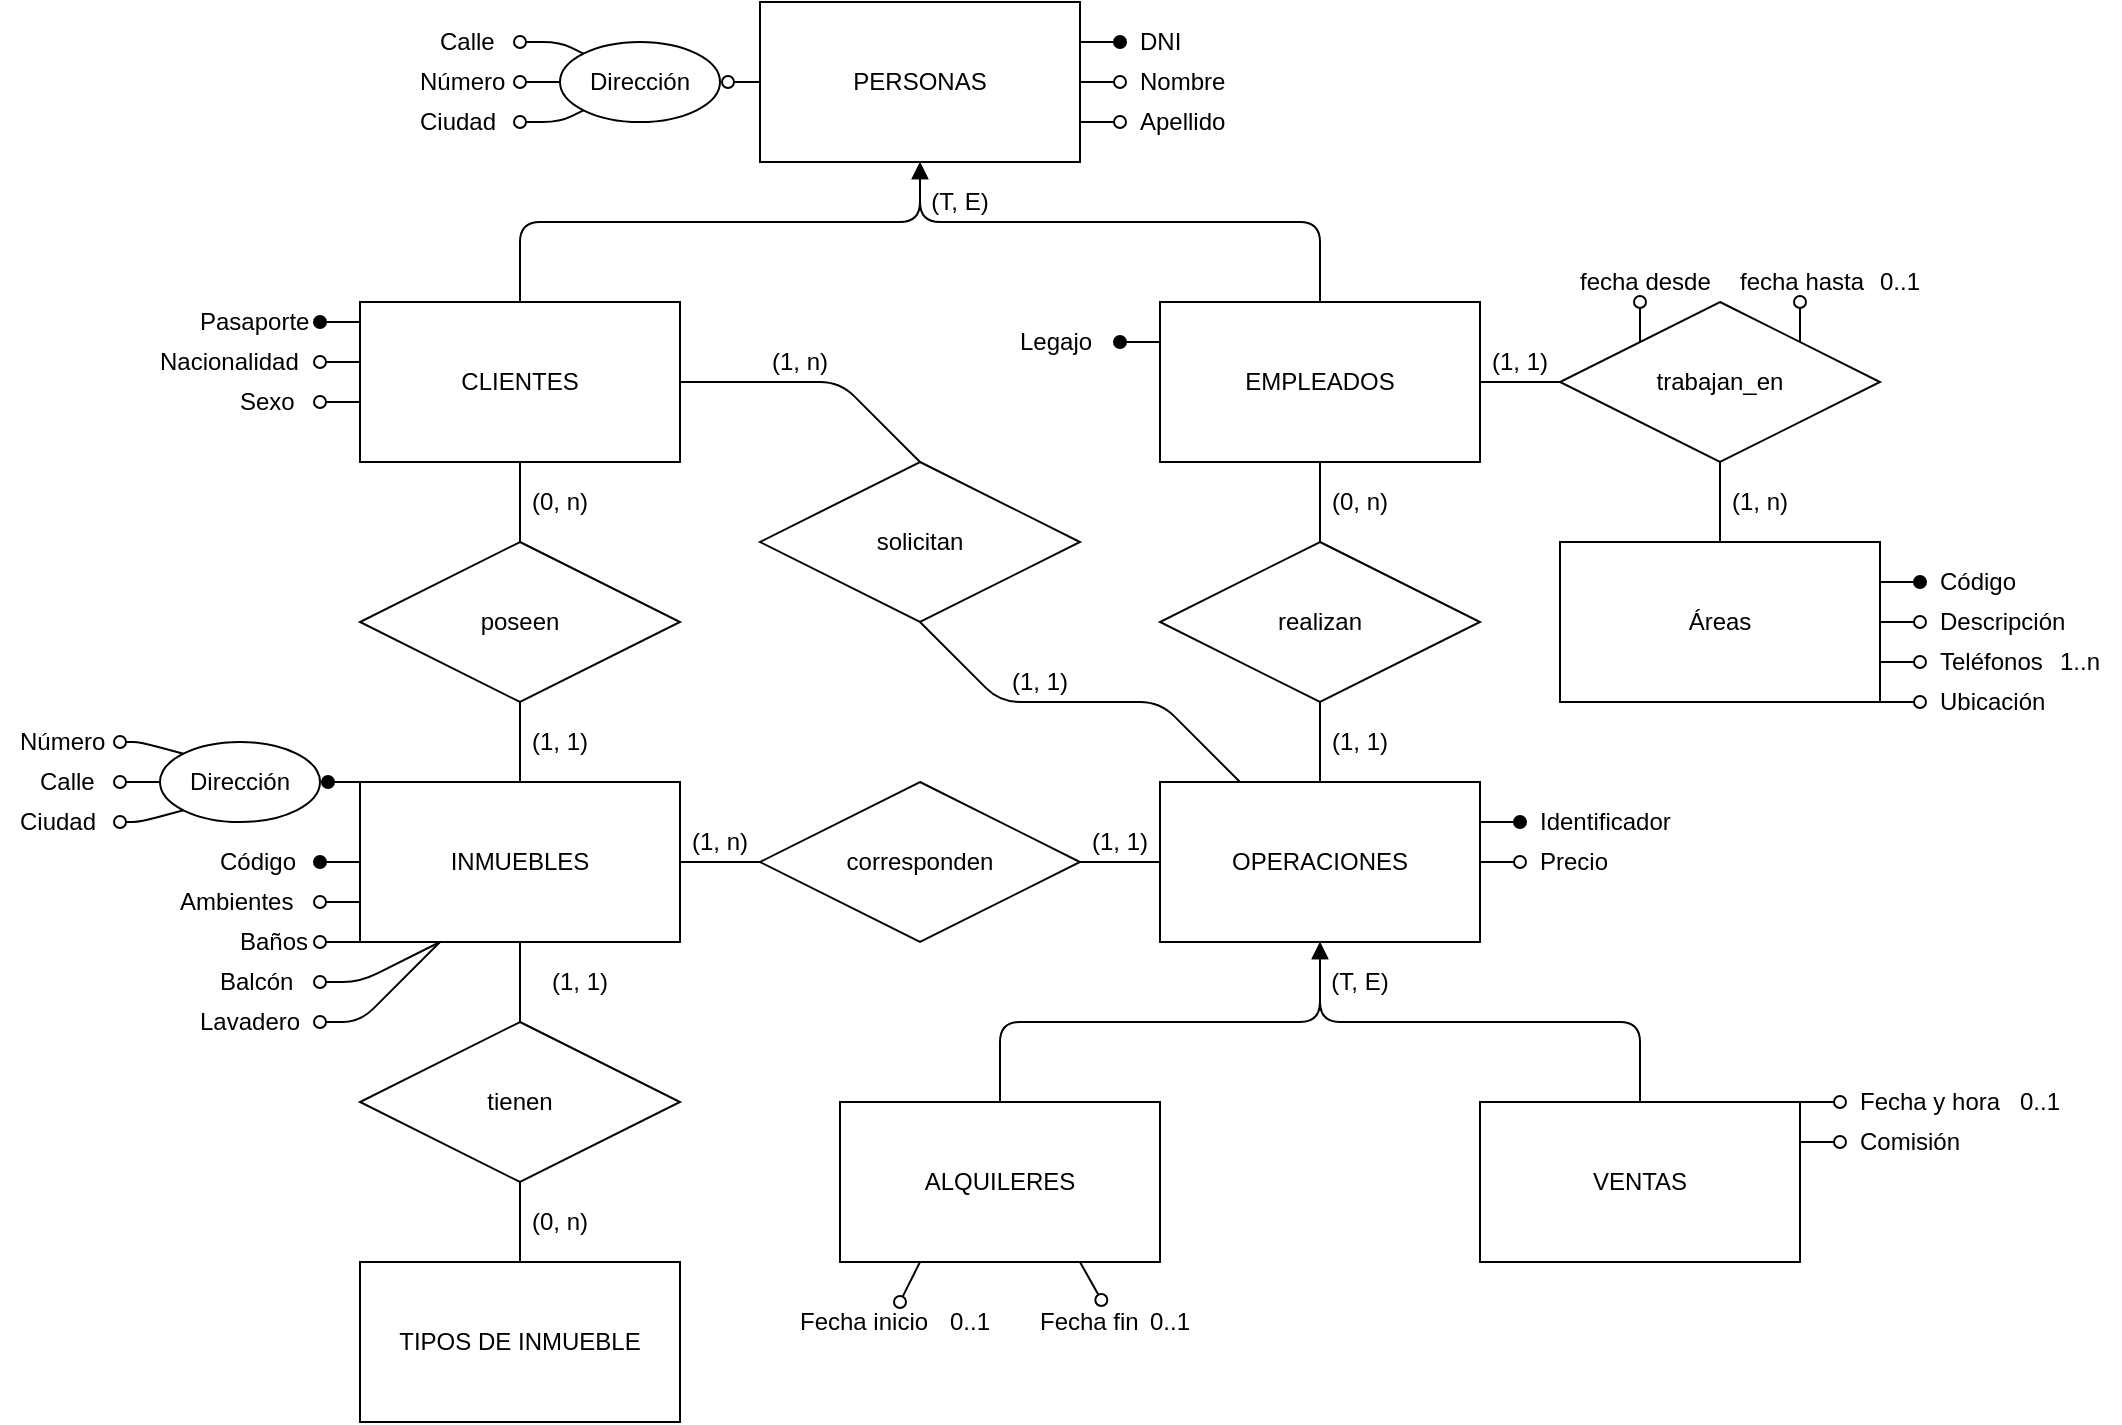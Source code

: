 <mxfile>
    <diagram id="X3y0ZtMushf5yGIk-xHo" name="Página-1">
        <mxGraphModel dx="1382" dy="143" grid="1" gridSize="10" guides="1" tooltips="1" connect="1" arrows="1" fold="1" page="1" pageScale="1" pageWidth="1169" pageHeight="827" math="0" shadow="0">
            <root>
                <mxCell id="0"/>
                <mxCell id="1" parent="0"/>
                <mxCell id="15" style="edgeStyle=none;html=1;entryX=0.5;entryY=1;entryDx=0;entryDy=0;endArrow=block;endFill=1;fontSize=12;exitX=0.5;exitY=0;exitDx=0;exitDy=0;" parent="1" source="5" target="7" edge="1">
                    <mxGeometry relative="1" as="geometry">
                        <Array as="points">
                            <mxPoint x="-880" y="120"/>
                            <mxPoint x="-680" y="120"/>
                        </Array>
                    </mxGeometry>
                </mxCell>
                <mxCell id="16" style="edgeStyle=none;html=1;entryX=0.5;entryY=1;entryDx=0;entryDy=0;endArrow=block;endFill=1;fontSize=12;" parent="1" source="6" target="7" edge="1">
                    <mxGeometry relative="1" as="geometry">
                        <Array as="points">
                            <mxPoint x="-480" y="120"/>
                            <mxPoint x="-680" y="120"/>
                        </Array>
                    </mxGeometry>
                </mxCell>
                <mxCell id="6" value="EMPLEADOS" style="rounded=0;whiteSpace=wrap;html=1;fontSize=12;" parent="1" vertex="1">
                    <mxGeometry x="-560" y="160" width="160" height="80" as="geometry"/>
                </mxCell>
                <mxCell id="7" value="PERSONAS" style="rounded=0;whiteSpace=wrap;html=1;fontSize=12;" parent="1" vertex="1">
                    <mxGeometry x="-760" y="10" width="160" height="80" as="geometry"/>
                </mxCell>
                <mxCell id="8" style="html=1;labelBorderColor=none;strokeWidth=1;endArrow=oval;endFill=1;endSize=6;targetPerimeterSpacing=0;align=left;exitX=1;exitY=0;exitDx=0;exitDy=0;fontSize=12;" parent="1" target="9" edge="1">
                    <mxGeometry relative="1" as="geometry">
                        <mxPoint x="-600" y="30" as="sourcePoint"/>
                    </mxGeometry>
                </mxCell>
                <mxCell id="9" value="DNI" style="text;html=1;strokeColor=none;fillColor=none;align=left;verticalAlign=middle;whiteSpace=wrap;rounded=0;container=0;spacingLeft=8;fontSize=12;" parent="1" vertex="1">
                    <mxGeometry x="-580" y="20" width="40" height="20" as="geometry"/>
                </mxCell>
                <mxCell id="10" style="html=1;labelBorderColor=none;strokeWidth=1;endArrow=oval;endFill=1;endSize=6;targetPerimeterSpacing=0;align=left;exitX=0;exitY=0.25;exitDx=0;exitDy=0;fontSize=12;" parent="1" source="6" target="11" edge="1">
                    <mxGeometry relative="1" as="geometry">
                        <mxPoint x="-412" y="140" as="sourcePoint"/>
                    </mxGeometry>
                </mxCell>
                <mxCell id="11" value="Legajo" style="text;html=1;strokeColor=none;fillColor=none;align=left;verticalAlign=middle;whiteSpace=wrap;rounded=0;container=0;spacingLeft=8;fontSize=12;" parent="1" vertex="1">
                    <mxGeometry x="-640" y="170" width="60" height="20" as="geometry"/>
                </mxCell>
                <mxCell id="12" value="Áreas" style="rounded=0;whiteSpace=wrap;html=1;fontSize=12;" parent="1" vertex="1">
                    <mxGeometry x="-360" y="280" width="160" height="80" as="geometry"/>
                </mxCell>
                <mxCell id="13" style="html=1;labelBorderColor=none;strokeWidth=1;endArrow=oval;endFill=1;endSize=6;targetPerimeterSpacing=0;align=left;exitX=1;exitY=0.25;exitDx=0;exitDy=0;fontSize=12;" parent="1" source="12" target="14" edge="1">
                    <mxGeometry relative="1" as="geometry">
                        <mxPoint x="-252" y="330" as="sourcePoint"/>
                    </mxGeometry>
                </mxCell>
                <mxCell id="14" value="Código" style="text;html=1;strokeColor=none;fillColor=none;align=left;verticalAlign=middle;whiteSpace=wrap;rounded=0;container=0;spacingLeft=8;fontSize=12;" parent="1" vertex="1">
                    <mxGeometry x="-180" y="290" width="60" height="20" as="geometry"/>
                </mxCell>
                <mxCell id="17" value="(T, E)" style="text;html=1;strokeColor=none;fillColor=none;align=center;verticalAlign=middle;whiteSpace=wrap;rounded=0;labelBackgroundColor=none;fontSize=12;fontFamily=Helvetica;" parent="1" vertex="1">
                    <mxGeometry x="-680" y="100" width="40" height="20" as="geometry"/>
                </mxCell>
                <mxCell id="18" value="INMUEBLES" style="rounded=0;whiteSpace=wrap;html=1;fontSize=12;" parent="1" vertex="1">
                    <mxGeometry x="-960" y="400" width="160" height="80" as="geometry"/>
                </mxCell>
                <mxCell id="19" value="OPERACIONES" style="rounded=0;whiteSpace=wrap;html=1;fontSize=12;" parent="1" vertex="1">
                    <mxGeometry x="-560" y="400" width="160" height="80" as="geometry"/>
                </mxCell>
                <mxCell id="331" style="edgeStyle=none;html=1;entryX=0.5;entryY=1;entryDx=0;entryDy=0;endArrow=block;endFill=1;" edge="1" parent="1" source="22" target="19">
                    <mxGeometry relative="1" as="geometry">
                        <Array as="points">
                            <mxPoint x="-320" y="520"/>
                            <mxPoint x="-480" y="520"/>
                        </Array>
                    </mxGeometry>
                </mxCell>
                <mxCell id="22" value="VENTAS" style="rounded=0;whiteSpace=wrap;html=1;fontSize=12;" parent="1" vertex="1">
                    <mxGeometry x="-400" y="560" width="160" height="80" as="geometry"/>
                </mxCell>
                <mxCell id="330" style="edgeStyle=none;html=1;entryX=0.5;entryY=1;entryDx=0;entryDy=0;endArrow=block;endFill=1;" edge="1" parent="1" source="23" target="19">
                    <mxGeometry relative="1" as="geometry">
                        <Array as="points">
                            <mxPoint x="-640" y="520"/>
                            <mxPoint x="-480" y="520"/>
                        </Array>
                    </mxGeometry>
                </mxCell>
                <mxCell id="23" value="ALQUILERES" style="rounded=0;whiteSpace=wrap;html=1;fontSize=12;" parent="1" vertex="1">
                    <mxGeometry x="-720" y="560" width="160" height="80" as="geometry"/>
                </mxCell>
                <mxCell id="26" value="(T, E)" style="text;html=1;strokeColor=none;fillColor=none;align=center;verticalAlign=middle;whiteSpace=wrap;rounded=0;labelBackgroundColor=none;fontSize=12;fontFamily=Helvetica;" parent="1" vertex="1">
                    <mxGeometry x="-480" y="490" width="40" height="20" as="geometry"/>
                </mxCell>
                <mxCell id="27" value="trabajan_en" style="rhombus;whiteSpace=wrap;html=1;fontSize=12;" parent="1" vertex="1">
                    <mxGeometry x="-360" y="160" width="160" height="80" as="geometry"/>
                </mxCell>
                <mxCell id="32" value="" style="edgeStyle=none;html=1;endArrow=none;endFill=0;fontSize=12;entryX=0;entryY=0.5;entryDx=0;entryDy=0;" parent="1" source="6" target="27" edge="1">
                    <mxGeometry relative="1" as="geometry">
                        <mxPoint x="-342" y="210" as="sourcePoint"/>
                        <mxPoint x="-320" y="208.889" as="targetPoint"/>
                    </mxGeometry>
                </mxCell>
                <mxCell id="185" style="edgeStyle=none;shape=connector;rounded=1;html=1;entryX=0.5;entryY=0;entryDx=0;entryDy=0;labelBackgroundColor=default;strokeColor=default;fontFamily=Helvetica;fontSize=12;fontColor=default;startArrow=none;endArrow=none;endFill=0;exitX=0.5;exitY=1;exitDx=0;exitDy=0;" parent="1" source="27" target="12" edge="1">
                    <mxGeometry relative="1" as="geometry">
                        <mxPoint x="-280" y="280" as="sourcePoint"/>
                    </mxGeometry>
                </mxCell>
                <mxCell id="36" style="html=1;labelBorderColor=none;strokeWidth=1;endArrow=oval;endFill=0;endSize=6;targetPerimeterSpacing=0;align=left;exitX=0;exitY=0;exitDx=0;exitDy=0;fontSize=12;" parent="1" source="27" target="37" edge="1">
                    <mxGeometry relative="1" as="geometry">
                        <mxPoint x="-312" y="120" as="sourcePoint"/>
                    </mxGeometry>
                </mxCell>
                <mxCell id="37" value="fecha desde" style="text;html=1;strokeColor=none;fillColor=none;align=left;verticalAlign=middle;whiteSpace=wrap;rounded=0;container=0;spacingLeft=8;fontSize=12;" parent="1" vertex="1">
                    <mxGeometry x="-360" y="140" width="80" height="20" as="geometry"/>
                </mxCell>
                <mxCell id="38" style="html=1;labelBorderColor=none;strokeWidth=1;endArrow=oval;endFill=0;endSize=6;targetPerimeterSpacing=0;align=left;exitX=1;exitY=0;exitDx=0;exitDy=0;fontSize=12;" parent="1" source="27" target="39" edge="1">
                    <mxGeometry relative="1" as="geometry">
                        <mxPoint x="-262" y="110" as="sourcePoint"/>
                    </mxGeometry>
                </mxCell>
                <mxCell id="42" value="" style="group;fontSize=12;" parent="1" vertex="1" connectable="0">
                    <mxGeometry x="-280" y="140" width="110" height="20" as="geometry"/>
                </mxCell>
                <mxCell id="39" value="fecha hasta" style="text;html=1;strokeColor=none;fillColor=none;align=left;verticalAlign=middle;whiteSpace=wrap;rounded=0;container=0;spacingLeft=8;fontSize=12;" parent="42" vertex="1">
                    <mxGeometry width="80" height="20" as="geometry"/>
                </mxCell>
                <mxCell id="40" value="0..1" style="text;html=1;strokeColor=none;fillColor=none;align=center;verticalAlign=middle;whiteSpace=wrap;rounded=0;labelBackgroundColor=none;fontFamily=Helvetica;fontSize=12;container=0;" parent="42" vertex="1">
                    <mxGeometry x="70" width="40" height="20" as="geometry"/>
                </mxCell>
                <mxCell id="45" value="" style="edgeStyle=none;html=1;endArrow=none;endFill=0;startArrow=none;fontSize=12;exitX=0.5;exitY=1;exitDx=0;exitDy=0;" parent="1" source="43" target="18" edge="1">
                    <mxGeometry relative="1" as="geometry">
                        <mxPoint x="-900" y="460" as="sourcePoint"/>
                    </mxGeometry>
                </mxCell>
                <mxCell id="43" value="poseen" style="rhombus;whiteSpace=wrap;html=1;fontSize=12;" parent="1" vertex="1">
                    <mxGeometry x="-960" y="280" width="160" height="80" as="geometry"/>
                </mxCell>
                <mxCell id="46" value="" style="edgeStyle=none;html=1;endArrow=none;endFill=0;fontSize=12;" parent="1" source="5" target="43" edge="1">
                    <mxGeometry relative="1" as="geometry">
                        <mxPoint x="-862" y="240" as="sourcePoint"/>
                        <mxPoint x="-860" y="270" as="targetPoint"/>
                    </mxGeometry>
                </mxCell>
                <mxCell id="52" value="" style="edgeStyle=none;html=1;endArrow=none;endFill=0;startArrow=none;fontSize=12;exitX=0.5;exitY=0;exitDx=0;exitDy=0;" parent="1" source="50" target="6" edge="1">
                    <mxGeometry relative="1" as="geometry">
                        <mxPoint x="-460" y="280" as="sourcePoint"/>
                    </mxGeometry>
                </mxCell>
                <mxCell id="50" value="realizan" style="rhombus;whiteSpace=wrap;html=1;fontSize=12;" parent="1" vertex="1">
                    <mxGeometry x="-560" y="280" width="160" height="80" as="geometry"/>
                </mxCell>
                <mxCell id="59" value="" style="edgeStyle=none;html=1;endArrow=none;endFill=0;startArrow=none;fontSize=12;exitX=0;exitY=0.5;exitDx=0;exitDy=0;entryX=1;entryY=0.5;entryDx=0;entryDy=0;" parent="1" source="57" target="18" edge="1">
                    <mxGeometry relative="1" as="geometry">
                        <mxPoint x="-780" y="440" as="sourcePoint"/>
                        <Array as="points">
                            <mxPoint x="-760" y="440"/>
                        </Array>
                    </mxGeometry>
                </mxCell>
                <mxCell id="57" value="corresponden" style="rhombus;whiteSpace=wrap;html=1;fontSize=12;" parent="1" vertex="1">
                    <mxGeometry x="-760" y="400" width="160" height="80" as="geometry"/>
                </mxCell>
                <mxCell id="60" value="tienen" style="rhombus;whiteSpace=wrap;html=1;fontSize=12;" parent="1" vertex="1">
                    <mxGeometry x="-960" y="520" width="160" height="80" as="geometry"/>
                </mxCell>
                <mxCell id="62" value="" style="edgeStyle=none;html=1;endArrow=none;endFill=0;startArrow=none;fontSize=12;exitX=0.5;exitY=0;exitDx=0;exitDy=0;" parent="1" source="61" target="60" edge="1">
                    <mxGeometry relative="1" as="geometry">
                        <mxPoint x="-890" y="640" as="sourcePoint"/>
                    </mxGeometry>
                </mxCell>
                <mxCell id="61" value="TIPOS DE INMUEBLE" style="rounded=0;whiteSpace=wrap;html=1;fontSize=12;" parent="1" vertex="1">
                    <mxGeometry x="-960" y="640" width="160" height="80" as="geometry"/>
                </mxCell>
                <mxCell id="64" value="" style="edgeStyle=none;html=1;endArrow=none;endFill=0;fontSize=12;entryX=0.5;entryY=0;entryDx=0;entryDy=0;" parent="1" source="18" target="60" edge="1">
                    <mxGeometry relative="1" as="geometry">
                        <mxPoint x="-882" y="480" as="sourcePoint"/>
                        <mxPoint x="-880" y="500.0" as="targetPoint"/>
                    </mxGeometry>
                </mxCell>
                <mxCell id="71" value="" style="edgeStyle=none;html=1;endArrow=none;endFill=0;fontSize=12;entryX=0.5;entryY=0;entryDx=0;entryDy=0;" parent="1" source="50" target="19" edge="1">
                    <mxGeometry relative="1" as="geometry">
                        <mxPoint x="-422" y="410" as="sourcePoint"/>
                        <mxPoint x="-490" y="390" as="targetPoint"/>
                    </mxGeometry>
                </mxCell>
                <mxCell id="72" value="(1, 1)" style="text;html=1;strokeColor=none;fillColor=none;align=center;verticalAlign=middle;whiteSpace=wrap;rounded=0;labelBackgroundColor=none;fontSize=12;" parent="1" vertex="1">
                    <mxGeometry x="-480" y="370" width="40" height="20" as="geometry"/>
                </mxCell>
                <mxCell id="85" value="" style="edgeStyle=none;html=1;endArrow=none;endFill=0;fontSize=12;exitX=0;exitY=0.5;exitDx=0;exitDy=0;entryX=1;entryY=0.5;entryDx=0;entryDy=0;" parent="1" source="19" target="57" edge="1">
                    <mxGeometry relative="1" as="geometry">
                        <mxPoint x="-502" y="530" as="sourcePoint"/>
                        <mxPoint x="-600" y="490" as="targetPoint"/>
                    </mxGeometry>
                </mxCell>
                <mxCell id="86" value="(1, 1)" style="text;html=1;strokeColor=none;fillColor=none;align=center;verticalAlign=middle;whiteSpace=wrap;rounded=0;labelBackgroundColor=none;fontSize=12;" parent="1" vertex="1">
                    <mxGeometry x="-600" y="420" width="40" height="20" as="geometry"/>
                </mxCell>
                <mxCell id="89" value="(1, n)" style="text;html=1;strokeColor=none;fillColor=none;align=center;verticalAlign=middle;whiteSpace=wrap;rounded=0;labelBackgroundColor=none;fontSize=12;" parent="1" vertex="1">
                    <mxGeometry x="-800" y="420" width="40" height="20" as="geometry"/>
                </mxCell>
                <mxCell id="92" style="html=1;labelBorderColor=none;strokeWidth=1;endArrow=oval;endFill=0;endSize=6;targetPerimeterSpacing=0;align=left;exitX=1;exitY=0.25;exitDx=0;exitDy=0;fontSize=12;" parent="1" target="93" edge="1">
                    <mxGeometry relative="1" as="geometry">
                        <mxPoint x="-600" y="50" as="sourcePoint"/>
                    </mxGeometry>
                </mxCell>
                <mxCell id="93" value="Nombre" style="text;html=1;strokeColor=none;fillColor=none;align=left;verticalAlign=middle;whiteSpace=wrap;rounded=0;container=0;spacingLeft=8;fontSize=12;" parent="1" vertex="1">
                    <mxGeometry x="-580" y="40" width="60" height="20" as="geometry"/>
                </mxCell>
                <mxCell id="94" style="html=1;labelBorderColor=none;strokeWidth=1;endArrow=oval;endFill=0;endSize=6;targetPerimeterSpacing=0;align=left;exitX=1;exitY=0.5;exitDx=0;exitDy=0;fontSize=12;" parent="1" target="95" edge="1">
                    <mxGeometry relative="1" as="geometry">
                        <mxPoint x="-600" y="70" as="sourcePoint"/>
                    </mxGeometry>
                </mxCell>
                <mxCell id="95" value="Apellido" style="text;html=1;strokeColor=none;fillColor=none;align=left;verticalAlign=middle;whiteSpace=wrap;rounded=0;container=0;spacingLeft=8;fontSize=12;" parent="1" vertex="1">
                    <mxGeometry x="-580" y="60" width="60" height="20" as="geometry"/>
                </mxCell>
                <mxCell id="96" value="Dirección" style="ellipse;whiteSpace=wrap;html=1;container=0;fontSize=12;" parent="1" vertex="1">
                    <mxGeometry x="-860" y="30" width="80" height="40" as="geometry"/>
                </mxCell>
                <mxCell id="97" style="html=1;labelBorderColor=none;strokeWidth=1;endArrow=circle;endFill=0;endSize=2;targetPerimeterSpacing=0;metaEdit=0;elbow=vertical;startSize=4;exitX=0;exitY=0.5;exitDx=0;exitDy=0;fontSize=12;entryX=1;entryY=0.5;entryDx=0;entryDy=0;" parent="1" source="7" target="96" edge="1">
                    <mxGeometry relative="1" as="geometry">
                        <mxPoint x="-612" y="70" as="sourcePoint"/>
                        <mxPoint x="-750" y="70" as="targetPoint"/>
                    </mxGeometry>
                </mxCell>
                <mxCell id="98" style="html=1;labelBorderColor=none;strokeWidth=1;endArrow=oval;endFill=0;endSize=6;targetPerimeterSpacing=0;align=left;exitX=0;exitY=0;exitDx=0;exitDy=0;fontSize=12;entryX=1;entryY=0.5;entryDx=0;entryDy=0;" parent="1" source="96" target="99" edge="1">
                    <mxGeometry relative="1" as="geometry">
                        <mxPoint x="-972" y="25" as="sourcePoint"/>
                        <Array as="points">
                            <mxPoint x="-860" y="30"/>
                        </Array>
                        <mxPoint x="-950" y="25" as="targetPoint"/>
                    </mxGeometry>
                </mxCell>
                <mxCell id="99" value="Calle" style="text;html=1;strokeColor=none;fillColor=none;align=left;verticalAlign=middle;whiteSpace=wrap;rounded=0;container=0;spacingLeft=8;fontSize=12;" parent="1" vertex="1">
                    <mxGeometry x="-930" y="20" width="50" height="20" as="geometry"/>
                </mxCell>
                <mxCell id="100" style="html=1;labelBorderColor=none;strokeWidth=1;endArrow=oval;endFill=0;endSize=6;targetPerimeterSpacing=0;align=left;exitX=0;exitY=0.5;exitDx=0;exitDy=0;fontSize=12;" parent="1" source="96" target="101" edge="1">
                    <mxGeometry relative="1" as="geometry">
                        <mxPoint x="-962" y="55" as="sourcePoint"/>
                    </mxGeometry>
                </mxCell>
                <mxCell id="101" value="Número" style="text;html=1;strokeColor=none;fillColor=none;align=left;verticalAlign=middle;whiteSpace=wrap;rounded=0;container=0;spacingLeft=8;fontSize=12;" parent="1" vertex="1">
                    <mxGeometry x="-940" y="40" width="60" height="20" as="geometry"/>
                </mxCell>
                <mxCell id="102" style="html=1;labelBorderColor=none;strokeWidth=1;endArrow=oval;endFill=0;endSize=6;targetPerimeterSpacing=0;align=left;exitX=0;exitY=1;exitDx=0;exitDy=0;fontSize=12;entryX=1;entryY=0.5;entryDx=0;entryDy=0;" parent="1" source="96" target="103" edge="1">
                    <mxGeometry relative="1" as="geometry">
                        <mxPoint x="-972" y="65" as="sourcePoint"/>
                        <Array as="points">
                            <mxPoint x="-860" y="70"/>
                        </Array>
                        <mxPoint x="-870" y="70" as="targetPoint"/>
                    </mxGeometry>
                </mxCell>
                <mxCell id="103" value="Ciudad" style="text;html=1;strokeColor=none;fillColor=none;align=left;verticalAlign=middle;whiteSpace=wrap;rounded=0;container=0;spacingLeft=8;fontSize=12;" parent="1" vertex="1">
                    <mxGeometry x="-940" y="60" width="60" height="20" as="geometry"/>
                </mxCell>
                <mxCell id="109" style="html=1;labelBorderColor=none;strokeWidth=1;endArrow=oval;endFill=0;endSize=6;targetPerimeterSpacing=0;align=left;exitX=1;exitY=0.5;exitDx=0;exitDy=0;fontSize=12;" parent="1" source="12" target="110" edge="1">
                    <mxGeometry relative="1" as="geometry">
                        <mxPoint x="-62" y="330" as="sourcePoint"/>
                    </mxGeometry>
                </mxCell>
                <mxCell id="110" value="Descripción" style="text;html=1;strokeColor=none;fillColor=none;align=left;verticalAlign=middle;whiteSpace=wrap;rounded=0;container=0;spacingLeft=8;fontSize=12;" parent="1" vertex="1">
                    <mxGeometry x="-180" y="310" width="80" height="20" as="geometry"/>
                </mxCell>
                <mxCell id="111" style="html=1;labelBorderColor=none;strokeWidth=1;endArrow=oval;endFill=0;endSize=6;targetPerimeterSpacing=0;align=left;exitX=1;exitY=0.75;exitDx=0;exitDy=0;fontSize=12;" parent="1" source="12" target="112" edge="1">
                    <mxGeometry relative="1" as="geometry">
                        <mxPoint x="-242" y="350" as="sourcePoint"/>
                    </mxGeometry>
                </mxCell>
                <mxCell id="112" value="Teléfonos" style="text;html=1;strokeColor=none;fillColor=none;align=left;verticalAlign=middle;whiteSpace=wrap;rounded=0;container=0;spacingLeft=8;fontSize=12;" parent="1" vertex="1">
                    <mxGeometry x="-180" y="330" width="80" height="20" as="geometry"/>
                </mxCell>
                <mxCell id="113" style="html=1;labelBorderColor=none;strokeWidth=1;endArrow=oval;endFill=0;endSize=6;targetPerimeterSpacing=0;align=left;exitX=1;exitY=1;exitDx=0;exitDy=0;fontSize=12;" parent="1" source="12" target="114" edge="1">
                    <mxGeometry relative="1" as="geometry">
                        <mxPoint x="-202" y="410" as="sourcePoint"/>
                    </mxGeometry>
                </mxCell>
                <mxCell id="114" value="Ubicación" style="text;html=1;strokeColor=none;fillColor=none;align=left;verticalAlign=middle;whiteSpace=wrap;rounded=0;container=0;spacingLeft=8;fontSize=12;" parent="1" vertex="1">
                    <mxGeometry x="-180" y="350" width="80" height="20" as="geometry"/>
                </mxCell>
                <mxCell id="128" value="Dirección" style="ellipse;whiteSpace=wrap;html=1;container=0;fontSize=12;" parent="1" vertex="1">
                    <mxGeometry x="-1060" y="380" width="80" height="40" as="geometry"/>
                </mxCell>
                <mxCell id="129" style="html=1;labelBorderColor=none;strokeWidth=1;endArrow=circle;endFill=1;endSize=2;targetPerimeterSpacing=0;metaEdit=0;entryX=1;entryY=0.5;entryDx=0;entryDy=0;elbow=vertical;startSize=4;exitX=0;exitY=0;exitDx=0;exitDy=0;fontSize=12;" parent="1" source="18" target="128" edge="1">
                    <mxGeometry relative="1" as="geometry">
                        <mxPoint x="-1169" y="449" as="sourcePoint"/>
                        <mxPoint x="-1147.365" y="459" as="targetPoint"/>
                    </mxGeometry>
                </mxCell>
                <mxCell id="130" style="html=1;labelBorderColor=none;strokeWidth=1;endArrow=oval;endFill=1;endSize=6;targetPerimeterSpacing=0;align=left;exitX=0;exitY=0.5;exitDx=0;exitDy=0;fontSize=12;" parent="1" source="18" target="131" edge="1">
                    <mxGeometry relative="1" as="geometry">
                        <mxPoint x="-1155" y="459" as="sourcePoint"/>
                    </mxGeometry>
                </mxCell>
                <mxCell id="131" value="Código" style="text;html=1;strokeColor=none;fillColor=none;align=left;verticalAlign=middle;whiteSpace=wrap;rounded=0;container=0;spacingLeft=8;fontSize=12;" parent="1" vertex="1">
                    <mxGeometry x="-1040" y="430" width="60" height="20" as="geometry"/>
                </mxCell>
                <mxCell id="132" style="html=1;labelBorderColor=none;strokeWidth=1;endArrow=oval;endFill=0;endSize=6;targetPerimeterSpacing=0;align=left;exitX=0.25;exitY=1;exitDx=0;exitDy=0;fontSize=12;" parent="1" source="18" target="133" edge="1">
                    <mxGeometry relative="1" as="geometry">
                        <mxPoint x="-1122" y="460" as="sourcePoint"/>
                        <Array as="points">
                            <mxPoint x="-960" y="500"/>
                        </Array>
                    </mxGeometry>
                </mxCell>
                <mxCell id="133" value="Balcón" style="text;html=1;strokeColor=none;fillColor=none;align=left;verticalAlign=middle;whiteSpace=wrap;rounded=0;container=0;spacingLeft=8;fontSize=12;" parent="1" vertex="1">
                    <mxGeometry x="-1040" y="490" width="60" height="20" as="geometry"/>
                </mxCell>
                <mxCell id="134" style="html=1;labelBorderColor=none;strokeWidth=1;endArrow=oval;endFill=0;endSize=6;targetPerimeterSpacing=0;align=left;exitX=0;exitY=0.75;exitDx=0;exitDy=0;fontSize=12;" parent="1" source="18" target="135" edge="1">
                    <mxGeometry relative="1" as="geometry">
                        <mxPoint x="-1102" y="460" as="sourcePoint"/>
                    </mxGeometry>
                </mxCell>
                <mxCell id="135" value="Ambientes" style="text;html=1;strokeColor=none;fillColor=none;align=left;verticalAlign=middle;whiteSpace=wrap;rounded=0;container=0;spacingLeft=8;fontSize=12;" parent="1" vertex="1">
                    <mxGeometry x="-1060" y="450" width="80" height="20" as="geometry"/>
                </mxCell>
                <mxCell id="136" style="html=1;labelBorderColor=none;strokeWidth=1;endArrow=oval;endFill=0;endSize=6;targetPerimeterSpacing=0;align=left;exitX=0.25;exitY=1;exitDx=0;exitDy=0;entryX=1;entryY=0.5;entryDx=0;entryDy=0;fontSize=12;" parent="1" source="18" target="137" edge="1">
                    <mxGeometry relative="1" as="geometry">
                        <mxPoint x="-1122" y="510" as="sourcePoint"/>
                        <Array as="points">
                            <mxPoint x="-960" y="520"/>
                        </Array>
                    </mxGeometry>
                </mxCell>
                <mxCell id="137" value="Lavadero" style="text;html=1;strokeColor=none;fillColor=none;align=left;verticalAlign=middle;whiteSpace=wrap;rounded=0;container=0;spacingLeft=8;fontSize=12;" parent="1" vertex="1">
                    <mxGeometry x="-1050" y="510" width="70" height="20" as="geometry"/>
                </mxCell>
                <mxCell id="140" style="html=1;labelBorderColor=none;strokeWidth=1;endArrow=oval;endFill=0;endSize=6;targetPerimeterSpacing=0;align=left;rounded=1;labelBackgroundColor=default;strokeColor=default;fontFamily=Helvetica;fontSize=12;fontColor=default;shape=connector;exitX=0;exitY=1;exitDx=0;exitDy=0;" parent="1" source="18" target="141" edge="1">
                    <mxGeometry relative="1" as="geometry">
                        <mxPoint x="-1169" y="480" as="sourcePoint"/>
                    </mxGeometry>
                </mxCell>
                <mxCell id="141" value="Baños" style="text;html=1;strokeColor=none;fillColor=none;align=left;verticalAlign=middle;whiteSpace=wrap;rounded=0;container=0;spacingLeft=8;fontFamily=Helvetica;fontSize=12;fontColor=default;" parent="1" vertex="1">
                    <mxGeometry x="-1030" y="470" width="50" height="20" as="geometry"/>
                </mxCell>
                <mxCell id="149" style="html=1;labelBorderColor=none;strokeWidth=1;endArrow=oval;endFill=0;endSize=6;targetPerimeterSpacing=0;align=left;rounded=1;labelBackgroundColor=default;strokeColor=default;fontFamily=Helvetica;fontSize=12;fontColor=default;shape=connector;exitX=0;exitY=0;exitDx=0;exitDy=0;" parent="1" source="128" target="150" edge="1">
                    <mxGeometry relative="1" as="geometry">
                        <mxPoint x="-1202" y="390" as="sourcePoint"/>
                        <Array as="points">
                            <mxPoint x="-1070" y="380"/>
                        </Array>
                    </mxGeometry>
                </mxCell>
                <mxCell id="150" value="Número" style="text;html=1;strokeColor=none;fillColor=none;align=left;verticalAlign=middle;whiteSpace=wrap;rounded=0;container=0;spacingLeft=8;fontFamily=Helvetica;fontSize=12;fontColor=default;" parent="1" vertex="1">
                    <mxGeometry x="-1140" y="370" width="60" height="20" as="geometry"/>
                </mxCell>
                <mxCell id="151" style="html=1;labelBorderColor=none;strokeWidth=1;endArrow=oval;endFill=0;endSize=6;targetPerimeterSpacing=0;align=left;rounded=1;labelBackgroundColor=default;strokeColor=default;fontFamily=Helvetica;fontSize=12;fontColor=default;shape=connector;exitX=0;exitY=0.5;exitDx=0;exitDy=0;" parent="1" source="128" target="152" edge="1">
                    <mxGeometry relative="1" as="geometry">
                        <mxPoint x="-1145" y="390" as="sourcePoint"/>
                    </mxGeometry>
                </mxCell>
                <mxCell id="152" value="Calle" style="text;html=1;strokeColor=none;fillColor=none;align=left;verticalAlign=middle;whiteSpace=wrap;rounded=0;container=0;spacingLeft=8;fontFamily=Helvetica;fontSize=12;fontColor=default;" parent="1" vertex="1">
                    <mxGeometry x="-1130" y="390" width="50" height="20" as="geometry"/>
                </mxCell>
                <mxCell id="153" style="html=1;labelBorderColor=none;strokeWidth=1;endArrow=oval;endFill=0;endSize=6;targetPerimeterSpacing=0;align=left;rounded=1;labelBackgroundColor=default;strokeColor=default;fontFamily=Helvetica;fontSize=12;fontColor=default;shape=connector;exitX=0;exitY=1;exitDx=0;exitDy=0;" parent="1" source="128" target="154" edge="1">
                    <mxGeometry relative="1" as="geometry">
                        <mxPoint x="-1169" y="360" as="sourcePoint"/>
                        <Array as="points">
                            <mxPoint x="-1070" y="420"/>
                        </Array>
                    </mxGeometry>
                </mxCell>
                <mxCell id="154" value="Ciudad" style="text;html=1;strokeColor=none;fillColor=none;align=left;verticalAlign=middle;whiteSpace=wrap;rounded=0;container=0;spacingLeft=8;fontFamily=Helvetica;fontSize=12;fontColor=default;" parent="1" vertex="1">
                    <mxGeometry x="-1140" y="410" width="60" height="20" as="geometry"/>
                </mxCell>
                <mxCell id="155" style="html=1;labelBorderColor=none;strokeWidth=1;endArrow=oval;endFill=0;endSize=6;targetPerimeterSpacing=0;align=left;rounded=1;labelBackgroundColor=default;strokeColor=default;fontFamily=Helvetica;fontSize=12;fontColor=default;shape=connector;exitX=0.25;exitY=1;exitDx=0;exitDy=0;entryX=0.75;entryY=0;entryDx=0;entryDy=0;" parent="1" source="23" target="156" edge="1">
                    <mxGeometry relative="1" as="geometry">
                        <mxPoint x="-775" y="530" as="sourcePoint"/>
                    </mxGeometry>
                </mxCell>
                <mxCell id="157" style="html=1;labelBorderColor=none;strokeWidth=1;endArrow=oval;endFill=0;endSize=6;targetPerimeterSpacing=0;align=left;rounded=1;labelBackgroundColor=default;strokeColor=default;fontFamily=Helvetica;fontSize=12;fontColor=default;shape=connector;exitX=0.75;exitY=1;exitDx=0;exitDy=0;entryX=0.581;entryY=-0.05;entryDx=0;entryDy=0;entryPerimeter=0;" parent="1" source="23" target="158" edge="1">
                    <mxGeometry relative="1" as="geometry">
                        <mxPoint x="-745" y="650" as="sourcePoint"/>
                        <mxPoint x="-605" y="670" as="targetPoint"/>
                    </mxGeometry>
                </mxCell>
                <mxCell id="159" style="html=1;labelBorderColor=none;strokeWidth=1;endArrow=oval;endFill=0;endSize=6;targetPerimeterSpacing=0;align=left;rounded=1;labelBackgroundColor=default;strokeColor=default;fontFamily=Helvetica;fontSize=12;fontColor=default;shape=connector;exitX=1;exitY=0.5;exitDx=0;exitDy=0;" parent="1" source="19" target="160" edge="1">
                    <mxGeometry relative="1" as="geometry">
                        <mxPoint x="-315" y="500" as="sourcePoint"/>
                    </mxGeometry>
                </mxCell>
                <mxCell id="160" value="Precio" style="text;html=1;strokeColor=none;fillColor=none;align=left;verticalAlign=middle;whiteSpace=wrap;rounded=0;container=0;spacingLeft=8;fontFamily=Helvetica;fontSize=12;fontColor=default;" parent="1" vertex="1">
                    <mxGeometry x="-380" y="430" width="60" height="20" as="geometry"/>
                </mxCell>
                <mxCell id="161" style="html=1;labelBorderColor=none;strokeWidth=1;endArrow=oval;endFill=0;endSize=6;targetPerimeterSpacing=0;align=left;rounded=1;labelBackgroundColor=default;strokeColor=default;fontFamily=Helvetica;fontSize=12;fontColor=default;shape=connector;exitX=1;exitY=0;exitDx=0;exitDy=0;" parent="1" source="22" target="162" edge="1">
                    <mxGeometry relative="1" as="geometry">
                        <mxPoint x="-235" y="570" as="sourcePoint"/>
                    </mxGeometry>
                </mxCell>
                <mxCell id="162" value="Fecha y hora" style="text;html=1;strokeColor=none;fillColor=none;align=left;verticalAlign=middle;whiteSpace=wrap;rounded=0;container=0;spacingLeft=8;fontFamily=Helvetica;fontSize=12;fontColor=default;" parent="1" vertex="1">
                    <mxGeometry x="-220" y="550" width="90" height="20" as="geometry"/>
                </mxCell>
                <mxCell id="164" style="html=1;labelBorderColor=none;strokeWidth=1;endArrow=oval;endFill=0;endSize=6;targetPerimeterSpacing=0;align=left;rounded=1;labelBackgroundColor=default;strokeColor=default;fontFamily=Helvetica;fontSize=12;fontColor=default;shape=connector;exitX=1;exitY=0.25;exitDx=0;exitDy=0;" parent="1" source="22" target="165" edge="1">
                    <mxGeometry relative="1" as="geometry">
                        <mxPoint x="-205" y="610" as="sourcePoint"/>
                    </mxGeometry>
                </mxCell>
                <mxCell id="165" value="Comisión" style="text;html=1;strokeColor=none;fillColor=none;align=left;verticalAlign=middle;whiteSpace=wrap;rounded=0;container=0;spacingLeft=8;fontFamily=Helvetica;fontSize=12;fontColor=default;" parent="1" vertex="1">
                    <mxGeometry x="-220" y="570" width="80" height="20" as="geometry"/>
                </mxCell>
                <mxCell id="175" value="" style="group;fontSize=12;" parent="1" vertex="1" connectable="0">
                    <mxGeometry x="-630" y="660" width="90" height="20" as="geometry"/>
                </mxCell>
                <mxCell id="158" value="Fecha fin" style="text;html=1;strokeColor=none;fillColor=none;align=left;verticalAlign=middle;whiteSpace=wrap;rounded=0;container=0;spacingLeft=8;fontFamily=Helvetica;fontSize=12;fontColor=default;" parent="175" vertex="1">
                    <mxGeometry width="70" height="20" as="geometry"/>
                </mxCell>
                <mxCell id="166" value="0..1" style="text;html=1;strokeColor=none;fillColor=none;align=center;verticalAlign=middle;whiteSpace=wrap;rounded=0;labelBackgroundColor=none;fontFamily=Helvetica;fontSize=12;container=0;fontColor=default;" parent="175" vertex="1">
                    <mxGeometry x="60" width="30" height="20" as="geometry"/>
                </mxCell>
                <mxCell id="180" value="" style="group;fontSize=12;" parent="1" vertex="1" connectable="0">
                    <mxGeometry x="-750" y="660" width="110" height="20" as="geometry"/>
                </mxCell>
                <mxCell id="156" value="Fecha inicio&amp;nbsp;" style="text;html=1;strokeColor=none;fillColor=none;align=left;verticalAlign=middle;whiteSpace=wrap;rounded=0;container=0;spacingLeft=8;fontFamily=Helvetica;fontSize=12;fontColor=default;" parent="180" vertex="1">
                    <mxGeometry width="80" height="20" as="geometry"/>
                </mxCell>
                <mxCell id="179" value="0..1" style="text;html=1;strokeColor=none;fillColor=none;align=center;verticalAlign=middle;whiteSpace=wrap;rounded=0;labelBackgroundColor=none;fontFamily=Helvetica;fontSize=12;container=0;fontColor=default;" parent="180" vertex="1">
                    <mxGeometry x="80" width="30" height="20" as="geometry"/>
                </mxCell>
                <mxCell id="181" style="html=1;labelBorderColor=none;strokeWidth=1;endArrow=oval;endFill=1;endSize=6;targetPerimeterSpacing=0;align=left;rounded=1;labelBackgroundColor=default;strokeColor=default;fontFamily=Helvetica;fontSize=12;fontColor=default;shape=connector;exitX=1;exitY=0.25;exitDx=0;exitDy=0;" parent="1" source="19" target="182" edge="1">
                    <mxGeometry relative="1" as="geometry">
                        <mxPoint x="-305" y="520" as="sourcePoint"/>
                    </mxGeometry>
                </mxCell>
                <mxCell id="182" value="Identificador" style="text;html=1;strokeColor=none;fillColor=none;align=left;verticalAlign=middle;whiteSpace=wrap;rounded=0;container=0;spacingLeft=8;fontFamily=Helvetica;fontSize=12;fontColor=default;" parent="1" vertex="1">
                    <mxGeometry x="-380" y="410" width="80" height="20" as="geometry"/>
                </mxCell>
                <mxCell id="184" value="0..1" style="text;html=1;strokeColor=none;fillColor=none;align=center;verticalAlign=middle;whiteSpace=wrap;rounded=0;labelBackgroundColor=none;fontFamily=Helvetica;fontSize=12;container=0;fontColor=default;" parent="1" vertex="1">
                    <mxGeometry x="-140" y="550" width="40" height="20" as="geometry"/>
                </mxCell>
                <mxCell id="312" value="(0, n)" style="text;html=1;strokeColor=none;fillColor=none;align=center;verticalAlign=middle;whiteSpace=wrap;rounded=0;labelBackgroundColor=none;fontSize=12;" vertex="1" parent="1">
                    <mxGeometry x="-880" y="250" width="40" height="20" as="geometry"/>
                </mxCell>
                <mxCell id="313" value="" style="group" vertex="1" connectable="0" parent="1">
                    <mxGeometry x="-1070" y="150" width="270" height="90" as="geometry"/>
                </mxCell>
                <mxCell id="5" value="CLIENTES" style="rounded=0;whiteSpace=wrap;html=1;fontSize=12;" parent="313" vertex="1">
                    <mxGeometry x="110" y="10" width="160" height="80" as="geometry"/>
                </mxCell>
                <mxCell id="116" style="html=1;labelBorderColor=none;strokeWidth=1;endArrow=oval;endFill=0;endSize=6;targetPerimeterSpacing=0;align=left;exitX=0;exitY=0.5;exitDx=0;exitDy=0;fontSize=12;" parent="313" target="117" edge="1">
                    <mxGeometry relative="1" as="geometry">
                        <mxPoint x="110" y="60" as="sourcePoint"/>
                    </mxGeometry>
                </mxCell>
                <mxCell id="117" value="Sexo" style="text;html=1;strokeColor=none;fillColor=none;align=left;verticalAlign=middle;whiteSpace=wrap;rounded=0;container=0;spacingLeft=8;fontSize=12;" parent="313" vertex="1">
                    <mxGeometry x="40" y="50" width="50" height="20" as="geometry"/>
                </mxCell>
                <mxCell id="118" style="html=1;labelBorderColor=none;strokeWidth=1;endArrow=oval;endFill=0;endSize=6;targetPerimeterSpacing=0;align=left;exitX=0;exitY=0.25;exitDx=0;exitDy=0;fontSize=12;" parent="313" target="119" edge="1">
                    <mxGeometry relative="1" as="geometry">
                        <mxPoint x="110" y="40" as="sourcePoint"/>
                    </mxGeometry>
                </mxCell>
                <mxCell id="119" value="Nacionalidad" style="text;html=1;strokeColor=none;fillColor=none;align=left;verticalAlign=middle;whiteSpace=wrap;rounded=0;container=0;spacingLeft=8;fontSize=12;" parent="313" vertex="1">
                    <mxGeometry y="30" width="90" height="20" as="geometry"/>
                </mxCell>
                <mxCell id="120" style="html=1;labelBorderColor=none;strokeWidth=1;endArrow=oval;endFill=1;endSize=6;targetPerimeterSpacing=0;align=left;exitX=0;exitY=0;exitDx=0;exitDy=0;fontSize=12;" parent="313" target="121" edge="1">
                    <mxGeometry relative="1" as="geometry">
                        <mxPoint x="110" y="20" as="sourcePoint"/>
                    </mxGeometry>
                </mxCell>
                <mxCell id="121" value="Pasaporte" style="text;html=1;strokeColor=none;fillColor=none;align=left;verticalAlign=middle;whiteSpace=wrap;rounded=0;container=0;spacingLeft=8;fontSize=12;" parent="313" vertex="1">
                    <mxGeometry x="20" y="10" width="70" height="20" as="geometry"/>
                </mxCell>
                <mxCell id="316" value="(1, 1)" style="text;html=1;strokeColor=none;fillColor=none;align=center;verticalAlign=middle;whiteSpace=wrap;rounded=0;labelBackgroundColor=none;fontSize=12;" vertex="1" parent="1">
                    <mxGeometry x="-880" y="370" width="40" height="20" as="geometry"/>
                </mxCell>
                <mxCell id="319" value="(0, n)" style="text;html=1;strokeColor=none;fillColor=none;align=center;verticalAlign=middle;whiteSpace=wrap;rounded=0;labelBackgroundColor=none;fontSize=12;" vertex="1" parent="1">
                    <mxGeometry x="-480" y="250" width="40" height="20" as="geometry"/>
                </mxCell>
                <mxCell id="321" value="(1, 1)" style="text;html=1;strokeColor=none;fillColor=none;align=center;verticalAlign=middle;whiteSpace=wrap;rounded=0;labelBackgroundColor=none;fontSize=12;" vertex="1" parent="1">
                    <mxGeometry x="-400" y="180" width="40" height="20" as="geometry"/>
                </mxCell>
                <mxCell id="322" value="(1, n)" style="text;html=1;strokeColor=none;fillColor=none;align=center;verticalAlign=middle;whiteSpace=wrap;rounded=0;labelBackgroundColor=none;fontSize=12;" vertex="1" parent="1">
                    <mxGeometry x="-280" y="250" width="40" height="20" as="geometry"/>
                </mxCell>
                <mxCell id="323" value="1..n" style="text;html=1;strokeColor=none;fillColor=none;align=center;verticalAlign=middle;whiteSpace=wrap;rounded=0;labelBackgroundColor=none;fontFamily=Helvetica;fontSize=12;container=0;" vertex="1" parent="1">
                    <mxGeometry x="-120" y="330" width="40" height="20" as="geometry"/>
                </mxCell>
                <mxCell id="324" value="(1, 1)" style="text;html=1;strokeColor=none;fillColor=none;align=center;verticalAlign=middle;whiteSpace=wrap;rounded=0;labelBackgroundColor=none;fontSize=12;" vertex="1" parent="1">
                    <mxGeometry x="-870" y="490" width="40" height="20" as="geometry"/>
                </mxCell>
                <mxCell id="325" value="(0, n)" style="text;html=1;strokeColor=none;fillColor=none;align=center;verticalAlign=middle;whiteSpace=wrap;rounded=0;labelBackgroundColor=none;fontSize=12;" vertex="1" parent="1">
                    <mxGeometry x="-880" y="610" width="40" height="20" as="geometry"/>
                </mxCell>
                <mxCell id="335" style="edgeStyle=none;html=1;exitX=0.5;exitY=1;exitDx=0;exitDy=0;entryX=0.25;entryY=0;entryDx=0;entryDy=0;endArrow=none;endFill=0;" edge="1" parent="1" source="333" target="19">
                    <mxGeometry relative="1" as="geometry">
                        <Array as="points">
                            <mxPoint x="-640" y="360"/>
                            <mxPoint x="-560" y="360"/>
                        </Array>
                    </mxGeometry>
                </mxCell>
                <mxCell id="333" value="solicitan" style="rhombus;whiteSpace=wrap;html=1;" vertex="1" parent="1">
                    <mxGeometry x="-760" y="240" width="160" height="80" as="geometry"/>
                </mxCell>
                <mxCell id="334" style="edgeStyle=none;html=1;entryX=0.5;entryY=0;entryDx=0;entryDy=0;endArrow=none;endFill=0;" edge="1" parent="1" source="5" target="333">
                    <mxGeometry relative="1" as="geometry">
                        <Array as="points">
                            <mxPoint x="-720" y="200"/>
                        </Array>
                    </mxGeometry>
                </mxCell>
                <mxCell id="336" value="(1, n)" style="text;html=1;strokeColor=none;fillColor=none;align=center;verticalAlign=middle;whiteSpace=wrap;rounded=0;labelBackgroundColor=none;fontSize=12;" vertex="1" parent="1">
                    <mxGeometry x="-760" y="180" width="40" height="20" as="geometry"/>
                </mxCell>
                <mxCell id="337" value="(1, 1)" style="text;html=1;strokeColor=none;fillColor=none;align=center;verticalAlign=middle;whiteSpace=wrap;rounded=0;labelBackgroundColor=none;fontSize=12;" vertex="1" parent="1">
                    <mxGeometry x="-640" y="340" width="40" height="20" as="geometry"/>
                </mxCell>
            </root>
        </mxGraphModel>
    </diagram>
</mxfile>